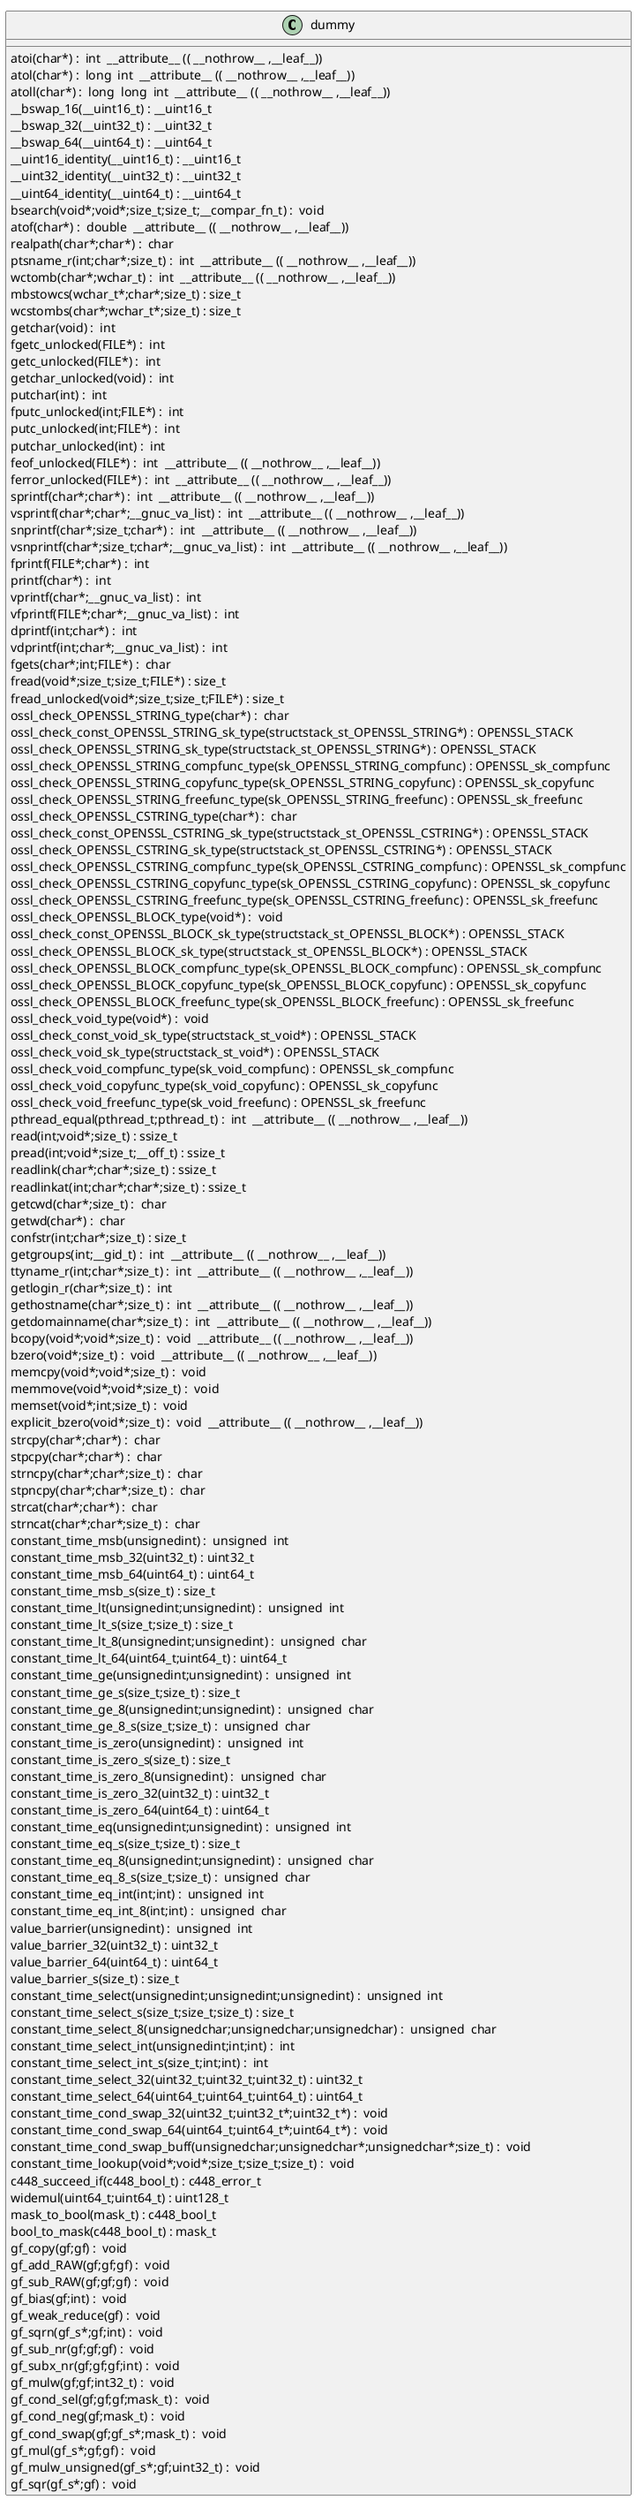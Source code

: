@startuml
!pragma layout smetana
class dummy {
atoi(char*) :  int  __attribute__ (( __nothrow__ ,__leaf__)) [[[./../../../../.././qc/crypto/ec/curve448/arch_64/f_impl64.c.html#501]]]
atol(char*) :  long  int  __attribute__ (( __nothrow__ ,__leaf__)) [[[./../../../../.././qc/crypto/ec/curve448/arch_64/f_impl64.c.html#506]]]
atoll(char*) :  long  long  int  __attribute__ (( __nothrow__ ,__leaf__)) [[[./../../../../.././qc/crypto/ec/curve448/arch_64/f_impl64.c.html#513]]]
__bswap_16(__uint16_t) : __uint16_t [[[./../../../../.././qc/crypto/ec/curve448/arch_64/f_impl64.c.html#675]]]
__bswap_32(__uint32_t) : __uint32_t [[[./../../../../.././qc/crypto/ec/curve448/arch_64/f_impl64.c.html#690]]]
__bswap_64(__uint64_t) : __uint64_t [[[./../../../../.././qc/crypto/ec/curve448/arch_64/f_impl64.c.html#700]]]
__uint16_identity(__uint16_t) : __uint16_t [[[./../../../../.././qc/crypto/ec/curve448/arch_64/f_impl64.c.html#712]]]
__uint32_identity(__uint32_t) : __uint32_t [[[./../../../../.././qc/crypto/ec/curve448/arch_64/f_impl64.c.html#718]]]
__uint64_identity(__uint64_t) : __uint64_t [[[./../../../../.././qc/crypto/ec/curve448/arch_64/f_impl64.c.html#724]]]
bsearch(void*;void*;size_t;size_t;__compar_fn_t) :  void  [[[./../../../../.././qc/crypto/ec/curve448/arch_64/f_impl64.c.html#1392]]]
atof(char*) :  double  __attribute__ (( __nothrow__ ,__leaf__)) [[[./../../../../.././qc/crypto/ec/curve448/arch_64/f_impl64.c.html#1]]]
realpath(char*;char*) :  char  [[[./../../../../.././qc/crypto/ec/curve448/arch_64/f_impl64.c.html#1]]]
ptsname_r(int;char*;size_t) :  int  __attribute__ (( __nothrow__ ,__leaf__)) [[[./../../../../.././qc/crypto/ec/curve448/arch_64/f_impl64.c.html#1]]]
wctomb(char*;wchar_t) :  int  __attribute__ (( __nothrow__ ,__leaf__)) [[[./../../../../.././qc/crypto/ec/curve448/arch_64/f_impl64.c.html#1]]]
mbstowcs(wchar_t*;char*;size_t) : size_t [[[./../../../../.././qc/crypto/ec/curve448/arch_64/f_impl64.c.html#1]]]
wcstombs(char*;wchar_t*;size_t) : size_t [[[./../../../../.././qc/crypto/ec/curve448/arch_64/f_impl64.c.html#1]]]
getchar(void) :  int  [[[./../../../../.././qc/crypto/ec/curve448/arch_64/f_impl64.c.html#1]]]
fgetc_unlocked(FILE*) :  int  [[[./../../../../.././qc/crypto/ec/curve448/arch_64/f_impl64.c.html#1]]]
getc_unlocked(FILE*) :  int  [[[./../../../../.././qc/crypto/ec/curve448/arch_64/f_impl64.c.html#1]]]
getchar_unlocked(void) :  int  [[[./../../../../.././qc/crypto/ec/curve448/arch_64/f_impl64.c.html#1]]]
putchar(int) :  int  [[[./../../../../.././qc/crypto/ec/curve448/arch_64/f_impl64.c.html#1]]]
fputc_unlocked(int;FILE*) :  int  [[[./../../../../.././qc/crypto/ec/curve448/arch_64/f_impl64.c.html#1]]]
putc_unlocked(int;FILE*) :  int  [[[./../../../../.././qc/crypto/ec/curve448/arch_64/f_impl64.c.html#1]]]
putchar_unlocked(int) :  int  [[[./../../../../.././qc/crypto/ec/curve448/arch_64/f_impl64.c.html#1]]]
feof_unlocked(FILE*) :  int  __attribute__ (( __nothrow__ ,__leaf__)) [[[./../../../../.././qc/crypto/ec/curve448/arch_64/f_impl64.c.html#1]]]
ferror_unlocked(FILE*) :  int  __attribute__ (( __nothrow__ ,__leaf__)) [[[./../../../../.././qc/crypto/ec/curve448/arch_64/f_impl64.c.html#1]]]
sprintf(char*;char*) :  int  __attribute__ (( __nothrow__ ,__leaf__)) [[[./../../../../.././qc/crypto/ec/curve448/arch_64/f_impl64.c.html#1]]]
vsprintf(char*;char*;__gnuc_va_list) :  int  __attribute__ (( __nothrow__ ,__leaf__)) [[[./../../../../.././qc/crypto/ec/curve448/arch_64/f_impl64.c.html#1]]]
snprintf(char*;size_t;char*) :  int  __attribute__ (( __nothrow__ ,__leaf__)) [[[./../../../../.././qc/crypto/ec/curve448/arch_64/f_impl64.c.html#1]]]
vsnprintf(char*;size_t;char*;__gnuc_va_list) :  int  __attribute__ (( __nothrow__ ,__leaf__)) [[[./../../../../.././qc/crypto/ec/curve448/arch_64/f_impl64.c.html#1]]]
fprintf(FILE*;char*) :  int  [[[./../../../../.././qc/crypto/ec/curve448/arch_64/f_impl64.c.html#1]]]
printf(char*) :  int  [[[./../../../../.././qc/crypto/ec/curve448/arch_64/f_impl64.c.html#1]]]
vprintf(char*;__gnuc_va_list) :  int  [[[./../../../../.././qc/crypto/ec/curve448/arch_64/f_impl64.c.html#1]]]
vfprintf(FILE*;char*;__gnuc_va_list) :  int  [[[./../../../../.././qc/crypto/ec/curve448/arch_64/f_impl64.c.html#1]]]
dprintf(int;char*) :  int  [[[./../../../../.././qc/crypto/ec/curve448/arch_64/f_impl64.c.html#1]]]
vdprintf(int;char*;__gnuc_va_list) :  int  [[[./../../../../.././qc/crypto/ec/curve448/arch_64/f_impl64.c.html#1]]]
fgets(char*;int;FILE*) :  char  [[[./../../../../.././qc/crypto/ec/curve448/arch_64/f_impl64.c.html#1]]]
fread(void*;size_t;size_t;FILE*) : size_t [[[./../../../../.././qc/crypto/ec/curve448/arch_64/f_impl64.c.html#1]]]
fread_unlocked(void*;size_t;size_t;FILE*) : size_t [[[./../../../../.././qc/crypto/ec/curve448/arch_64/f_impl64.c.html#1]]]
ossl_check_OPENSSL_STRING_type(char*) :  char  [[[./../../../../.././qc/crypto/ec/curve448/arch_64/f_impl64.c.html#1]]]
ossl_check_const_OPENSSL_STRING_sk_type(structstack_st_OPENSSL_STRING*) : OPENSSL_STACK [[[./../../../../.././qc/crypto/ec/curve448/arch_64/f_impl64.c.html#1]]]
ossl_check_OPENSSL_STRING_sk_type(structstack_st_OPENSSL_STRING*) : OPENSSL_STACK [[[./../../../../.././qc/crypto/ec/curve448/arch_64/f_impl64.c.html#1]]]
ossl_check_OPENSSL_STRING_compfunc_type(sk_OPENSSL_STRING_compfunc) : OPENSSL_sk_compfunc [[[./../../../../.././qc/crypto/ec/curve448/arch_64/f_impl64.c.html#1]]]
ossl_check_OPENSSL_STRING_copyfunc_type(sk_OPENSSL_STRING_copyfunc) : OPENSSL_sk_copyfunc [[[./../../../../.././qc/crypto/ec/curve448/arch_64/f_impl64.c.html#1]]]
ossl_check_OPENSSL_STRING_freefunc_type(sk_OPENSSL_STRING_freefunc) : OPENSSL_sk_freefunc [[[./../../../../.././qc/crypto/ec/curve448/arch_64/f_impl64.c.html#1]]]
ossl_check_OPENSSL_CSTRING_type(char*) :  char  [[[./../../../../.././qc/crypto/ec/curve448/arch_64/f_impl64.c.html#1]]]
ossl_check_const_OPENSSL_CSTRING_sk_type(structstack_st_OPENSSL_CSTRING*) : OPENSSL_STACK [[[./../../../../.././qc/crypto/ec/curve448/arch_64/f_impl64.c.html#1]]]
ossl_check_OPENSSL_CSTRING_sk_type(structstack_st_OPENSSL_CSTRING*) : OPENSSL_STACK [[[./../../../../.././qc/crypto/ec/curve448/arch_64/f_impl64.c.html#1]]]
ossl_check_OPENSSL_CSTRING_compfunc_type(sk_OPENSSL_CSTRING_compfunc) : OPENSSL_sk_compfunc [[[./../../../../.././qc/crypto/ec/curve448/arch_64/f_impl64.c.html#1]]]
ossl_check_OPENSSL_CSTRING_copyfunc_type(sk_OPENSSL_CSTRING_copyfunc) : OPENSSL_sk_copyfunc [[[./../../../../.././qc/crypto/ec/curve448/arch_64/f_impl64.c.html#1]]]
ossl_check_OPENSSL_CSTRING_freefunc_type(sk_OPENSSL_CSTRING_freefunc) : OPENSSL_sk_freefunc [[[./../../../../.././qc/crypto/ec/curve448/arch_64/f_impl64.c.html#1]]]
ossl_check_OPENSSL_BLOCK_type(void*) :  void  [[[./../../../../.././qc/crypto/ec/curve448/arch_64/f_impl64.c.html#1]]]
ossl_check_const_OPENSSL_BLOCK_sk_type(structstack_st_OPENSSL_BLOCK*) : OPENSSL_STACK [[[./../../../../.././qc/crypto/ec/curve448/arch_64/f_impl64.c.html#1]]]
ossl_check_OPENSSL_BLOCK_sk_type(structstack_st_OPENSSL_BLOCK*) : OPENSSL_STACK [[[./../../../../.././qc/crypto/ec/curve448/arch_64/f_impl64.c.html#1]]]
ossl_check_OPENSSL_BLOCK_compfunc_type(sk_OPENSSL_BLOCK_compfunc) : OPENSSL_sk_compfunc [[[./../../../../.././qc/crypto/ec/curve448/arch_64/f_impl64.c.html#1]]]
ossl_check_OPENSSL_BLOCK_copyfunc_type(sk_OPENSSL_BLOCK_copyfunc) : OPENSSL_sk_copyfunc [[[./../../../../.././qc/crypto/ec/curve448/arch_64/f_impl64.c.html#1]]]
ossl_check_OPENSSL_BLOCK_freefunc_type(sk_OPENSSL_BLOCK_freefunc) : OPENSSL_sk_freefunc [[[./../../../../.././qc/crypto/ec/curve448/arch_64/f_impl64.c.html#1]]]
ossl_check_void_type(void*) :  void  [[[./../../../../.././qc/crypto/ec/curve448/arch_64/f_impl64.c.html#1]]]
ossl_check_const_void_sk_type(structstack_st_void*) : OPENSSL_STACK [[[./../../../../.././qc/crypto/ec/curve448/arch_64/f_impl64.c.html#1]]]
ossl_check_void_sk_type(structstack_st_void*) : OPENSSL_STACK [[[./../../../../.././qc/crypto/ec/curve448/arch_64/f_impl64.c.html#1]]]
ossl_check_void_compfunc_type(sk_void_compfunc) : OPENSSL_sk_compfunc [[[./../../../../.././qc/crypto/ec/curve448/arch_64/f_impl64.c.html#1]]]
ossl_check_void_copyfunc_type(sk_void_copyfunc) : OPENSSL_sk_copyfunc [[[./../../../../.././qc/crypto/ec/curve448/arch_64/f_impl64.c.html#1]]]
ossl_check_void_freefunc_type(sk_void_freefunc) : OPENSSL_sk_freefunc [[[./../../../../.././qc/crypto/ec/curve448/arch_64/f_impl64.c.html#1]]]
pthread_equal(pthread_t;pthread_t) :  int  __attribute__ (( __nothrow__ ,__leaf__)) [[[./../../../../.././qc/crypto/ec/curve448/arch_64/f_impl64.c.html#1]]]
read(int;void*;size_t) : ssize_t [[[./../../../../.././qc/crypto/ec/curve448/arch_64/f_impl64.c.html#1]]]
pread(int;void*;size_t;__off_t) : ssize_t [[[./../../../../.././qc/crypto/ec/curve448/arch_64/f_impl64.c.html#1]]]
readlink(char*;char*;size_t) : ssize_t [[[./../../../../.././qc/crypto/ec/curve448/arch_64/f_impl64.c.html#1]]]
readlinkat(int;char*;char*;size_t) : ssize_t [[[./../../../../.././qc/crypto/ec/curve448/arch_64/f_impl64.c.html#1]]]
getcwd(char*;size_t) :  char  [[[./../../../../.././qc/crypto/ec/curve448/arch_64/f_impl64.c.html#1]]]
getwd(char*) :  char  [[[./../../../../.././qc/crypto/ec/curve448/arch_64/f_impl64.c.html#1]]]
confstr(int;char*;size_t) : size_t [[[./../../../../.././qc/crypto/ec/curve448/arch_64/f_impl64.c.html#1]]]
getgroups(int;__gid_t) :  int  __attribute__ (( __nothrow__ ,__leaf__)) [[[./../../../../.././qc/crypto/ec/curve448/arch_64/f_impl64.c.html#1]]]
ttyname_r(int;char*;size_t) :  int  __attribute__ (( __nothrow__ ,__leaf__)) [[[./../../../../.././qc/crypto/ec/curve448/arch_64/f_impl64.c.html#1]]]
getlogin_r(char*;size_t) :  int  [[[./../../../../.././qc/crypto/ec/curve448/arch_64/f_impl64.c.html#1]]]
gethostname(char*;size_t) :  int  __attribute__ (( __nothrow__ ,__leaf__)) [[[./../../../../.././qc/crypto/ec/curve448/arch_64/f_impl64.c.html#1]]]
getdomainname(char*;size_t) :  int  __attribute__ (( __nothrow__ ,__leaf__)) [[[./../../../../.././qc/crypto/ec/curve448/arch_64/f_impl64.c.html#1]]]
bcopy(void*;void*;size_t) :  void  __attribute__ (( __nothrow__ ,__leaf__)) [[[./../../../../.././qc/crypto/ec/curve448/arch_64/f_impl64.c.html#1]]]
bzero(void*;size_t) :  void  __attribute__ (( __nothrow__ ,__leaf__)) [[[./../../../../.././qc/crypto/ec/curve448/arch_64/f_impl64.c.html#1]]]
memcpy(void*;void*;size_t) :  void  [[[./../../../../.././qc/crypto/ec/curve448/arch_64/f_impl64.c.html#1]]]
memmove(void*;void*;size_t) :  void  [[[./../../../../.././qc/crypto/ec/curve448/arch_64/f_impl64.c.html#1]]]
memset(void*;int;size_t) :  void  [[[./../../../../.././qc/crypto/ec/curve448/arch_64/f_impl64.c.html#1]]]
explicit_bzero(void*;size_t) :  void  __attribute__ (( __nothrow__ ,__leaf__)) [[[./../../../../.././qc/crypto/ec/curve448/arch_64/f_impl64.c.html#1]]]
strcpy(char*;char*) :  char  [[[./../../../../.././qc/crypto/ec/curve448/arch_64/f_impl64.c.html#1]]]
stpcpy(char*;char*) :  char  [[[./../../../../.././qc/crypto/ec/curve448/arch_64/f_impl64.c.html#1]]]
strncpy(char*;char*;size_t) :  char  [[[./../../../../.././qc/crypto/ec/curve448/arch_64/f_impl64.c.html#1]]]
stpncpy(char*;char*;size_t) :  char  [[[./../../../../.././qc/crypto/ec/curve448/arch_64/f_impl64.c.html#1]]]
strcat(char*;char*) :  char  [[[./../../../../.././qc/crypto/ec/curve448/arch_64/f_impl64.c.html#1]]]
strncat(char*;char*;size_t) :  char  [[[./../../../../.././qc/crypto/ec/curve448/arch_64/f_impl64.c.html#1]]]
constant_time_msb(unsignedint) :  unsigned  int  [[[./../../../../.././qc/crypto/ec/curve448/arch_64/f_impl64.c.html#1]]]
constant_time_msb_32(uint32_t) : uint32_t [[[./../../../../.././qc/crypto/ec/curve448/arch_64/f_impl64.c.html#1]]]
constant_time_msb_64(uint64_t) : uint64_t [[[./../../../../.././qc/crypto/ec/curve448/arch_64/f_impl64.c.html#1]]]
constant_time_msb_s(size_t) : size_t [[[./../../../../.././qc/crypto/ec/curve448/arch_64/f_impl64.c.html#1]]]
constant_time_lt(unsignedint;unsignedint) :  unsigned  int  [[[./../../../../.././qc/crypto/ec/curve448/arch_64/f_impl64.c.html#1]]]
constant_time_lt_s(size_t;size_t) : size_t [[[./../../../../.././qc/crypto/ec/curve448/arch_64/f_impl64.c.html#1]]]
constant_time_lt_8(unsignedint;unsignedint) :  unsigned  char  [[[./../../../../.././qc/crypto/ec/curve448/arch_64/f_impl64.c.html#1]]]
constant_time_lt_64(uint64_t;uint64_t) : uint64_t [[[./../../../../.././qc/crypto/ec/curve448/arch_64/f_impl64.c.html#1]]]
constant_time_ge(unsignedint;unsignedint) :  unsigned  int  [[[./../../../../.././qc/crypto/ec/curve448/arch_64/f_impl64.c.html#1]]]
constant_time_ge_s(size_t;size_t) : size_t [[[./../../../../.././qc/crypto/ec/curve448/arch_64/f_impl64.c.html#1]]]
constant_time_ge_8(unsignedint;unsignedint) :  unsigned  char  [[[./../../../../.././qc/crypto/ec/curve448/arch_64/f_impl64.c.html#1]]]
constant_time_ge_8_s(size_t;size_t) :  unsigned  char  [[[./../../../../.././qc/crypto/ec/curve448/arch_64/f_impl64.c.html#1]]]
constant_time_is_zero(unsignedint) :  unsigned  int  [[[./../../../../.././qc/crypto/ec/curve448/arch_64/f_impl64.c.html#1]]]
constant_time_is_zero_s(size_t) : size_t [[[./../../../../.././qc/crypto/ec/curve448/arch_64/f_impl64.c.html#1]]]
constant_time_is_zero_8(unsignedint) :  unsigned  char  [[[./../../../../.././qc/crypto/ec/curve448/arch_64/f_impl64.c.html#1]]]
constant_time_is_zero_32(uint32_t) : uint32_t [[[./../../../../.././qc/crypto/ec/curve448/arch_64/f_impl64.c.html#1]]]
constant_time_is_zero_64(uint64_t) : uint64_t [[[./../../../../.././qc/crypto/ec/curve448/arch_64/f_impl64.c.html#1]]]
constant_time_eq(unsignedint;unsignedint) :  unsigned  int  [[[./../../../../.././qc/crypto/ec/curve448/arch_64/f_impl64.c.html#1]]]
constant_time_eq_s(size_t;size_t) : size_t [[[./../../../../.././qc/crypto/ec/curve448/arch_64/f_impl64.c.html#1]]]
constant_time_eq_8(unsignedint;unsignedint) :  unsigned  char  [[[./../../../../.././qc/crypto/ec/curve448/arch_64/f_impl64.c.html#1]]]
constant_time_eq_8_s(size_t;size_t) :  unsigned  char  [[[./../../../../.././qc/crypto/ec/curve448/arch_64/f_impl64.c.html#1]]]
constant_time_eq_int(int;int) :  unsigned  int  [[[./../../../../.././qc/crypto/ec/curve448/arch_64/f_impl64.c.html#1]]]
constant_time_eq_int_8(int;int) :  unsigned  char  [[[./../../../../.././qc/crypto/ec/curve448/arch_64/f_impl64.c.html#1]]]
value_barrier(unsignedint) :  unsigned  int  [[[./../../../../.././qc/crypto/ec/curve448/arch_64/f_impl64.c.html#1]]]
value_barrier_32(uint32_t) : uint32_t [[[./../../../../.././qc/crypto/ec/curve448/arch_64/f_impl64.c.html#1]]]
value_barrier_64(uint64_t) : uint64_t [[[./../../../../.././qc/crypto/ec/curve448/arch_64/f_impl64.c.html#1]]]
value_barrier_s(size_t) : size_t [[[./../../../../.././qc/crypto/ec/curve448/arch_64/f_impl64.c.html#1]]]
constant_time_select(unsignedint;unsignedint;unsignedint) :  unsigned  int  [[[./../../../../.././qc/crypto/ec/curve448/arch_64/f_impl64.c.html#1]]]
constant_time_select_s(size_t;size_t;size_t) : size_t [[[./../../../../.././qc/crypto/ec/curve448/arch_64/f_impl64.c.html#1]]]
constant_time_select_8(unsignedchar;unsignedchar;unsignedchar) :  unsigned  char  [[[./../../../../.././qc/crypto/ec/curve448/arch_64/f_impl64.c.html#1]]]
constant_time_select_int(unsignedint;int;int) :  int  [[[./../../../../.././qc/crypto/ec/curve448/arch_64/f_impl64.c.html#1]]]
constant_time_select_int_s(size_t;int;int) :  int  [[[./../../../../.././qc/crypto/ec/curve448/arch_64/f_impl64.c.html#1]]]
constant_time_select_32(uint32_t;uint32_t;uint32_t) : uint32_t [[[./../../../../.././qc/crypto/ec/curve448/arch_64/f_impl64.c.html#1]]]
constant_time_select_64(uint64_t;uint64_t;uint64_t) : uint64_t [[[./../../../../.././qc/crypto/ec/curve448/arch_64/f_impl64.c.html#1]]]
constant_time_cond_swap_32(uint32_t;uint32_t*;uint32_t*) :  void  [[[./../../../../.././qc/crypto/ec/curve448/arch_64/f_impl64.c.html#1]]]
constant_time_cond_swap_64(uint64_t;uint64_t*;uint64_t*) :  void  [[[./../../../../.././qc/crypto/ec/curve448/arch_64/f_impl64.c.html#1]]]
constant_time_cond_swap_buff(unsignedchar;unsignedchar*;unsignedchar*;size_t) :  void  [[[./../../../../.././qc/crypto/ec/curve448/arch_64/f_impl64.c.html#1]]]
constant_time_lookup(void*;void*;size_t;size_t;size_t) :  void  [[[./../../../../.././qc/crypto/ec/curve448/arch_64/f_impl64.c.html#1]]]
c448_succeed_if(c448_bool_t) : c448_error_t [[[./../../../../.././qc/crypto/ec/curve448/arch_64/f_impl64.c.html#1]]]
widemul(uint64_t;uint64_t) : uint128_t [[[./../../../../.././qc/crypto/ec/curve448/arch_64/f_impl64.c.html#1]]]
mask_to_bool(mask_t) : c448_bool_t [[[./../../../../.././qc/crypto/ec/curve448/arch_64/f_impl64.c.html#1]]]
bool_to_mask(c448_bool_t) : mask_t [[[./../../../../.././qc/crypto/ec/curve448/arch_64/f_impl64.c.html#1]]]
gf_copy(gf;gf) :  void  [[[./../../../../.././qc/crypto/ec/curve448/arch_64/f_impl64.c.html#1]]]
gf_add_RAW(gf;gf;gf) :  void  [[[./../../../../.././qc/crypto/ec/curve448/arch_64/f_impl64.c.html#1]]]
gf_sub_RAW(gf;gf;gf) :  void  [[[./../../../../.././qc/crypto/ec/curve448/arch_64/f_impl64.c.html#1]]]
gf_bias(gf;int) :  void  [[[./../../../../.././qc/crypto/ec/curve448/arch_64/f_impl64.c.html#1]]]
gf_weak_reduce(gf) :  void  [[[./../../../../.././qc/crypto/ec/curve448/arch_64/f_impl64.c.html#1]]]
gf_sqrn(gf_s*;gf;int) :  void  [[[./../../../../.././qc/crypto/ec/curve448/arch_64/f_impl64.c.html#1]]]
gf_sub_nr(gf;gf;gf) :  void  [[[./../../../../.././qc/crypto/ec/curve448/arch_64/f_impl64.c.html#1]]]
gf_subx_nr(gf;gf;gf;int) :  void  [[[./../../../../.././qc/crypto/ec/curve448/arch_64/f_impl64.c.html#1]]]
gf_mulw(gf;gf;int32_t) :  void  [[[./../../../../.././qc/crypto/ec/curve448/arch_64/f_impl64.c.html#1]]]
gf_cond_sel(gf;gf;gf;mask_t) :  void  [[[./../../../../.././qc/crypto/ec/curve448/arch_64/f_impl64.c.html#1]]]
gf_cond_neg(gf;mask_t) :  void  [[[./../../../../.././qc/crypto/ec/curve448/arch_64/f_impl64.c.html#1]]]
gf_cond_swap(gf;gf_s*;mask_t) :  void  [[[./../../../../.././qc/crypto/ec/curve448/arch_64/f_impl64.c.html#1]]]
gf_mul(gf_s*;gf;gf) :  void  [[[./../../../../.././qc/crypto/ec/curve448/arch_64/f_impl64.c.html#1]]]
gf_mulw_unsigned(gf_s*;gf;uint32_t) :  void  [[[./../../../../.././qc/crypto/ec/curve448/arch_64/f_impl64.c.html#1]]]
gf_sqr(gf_s*;gf) :  void  [[[./../../../../.././qc/crypto/ec/curve448/arch_64/f_impl64.c.html#1]]]
} 
@enduml
